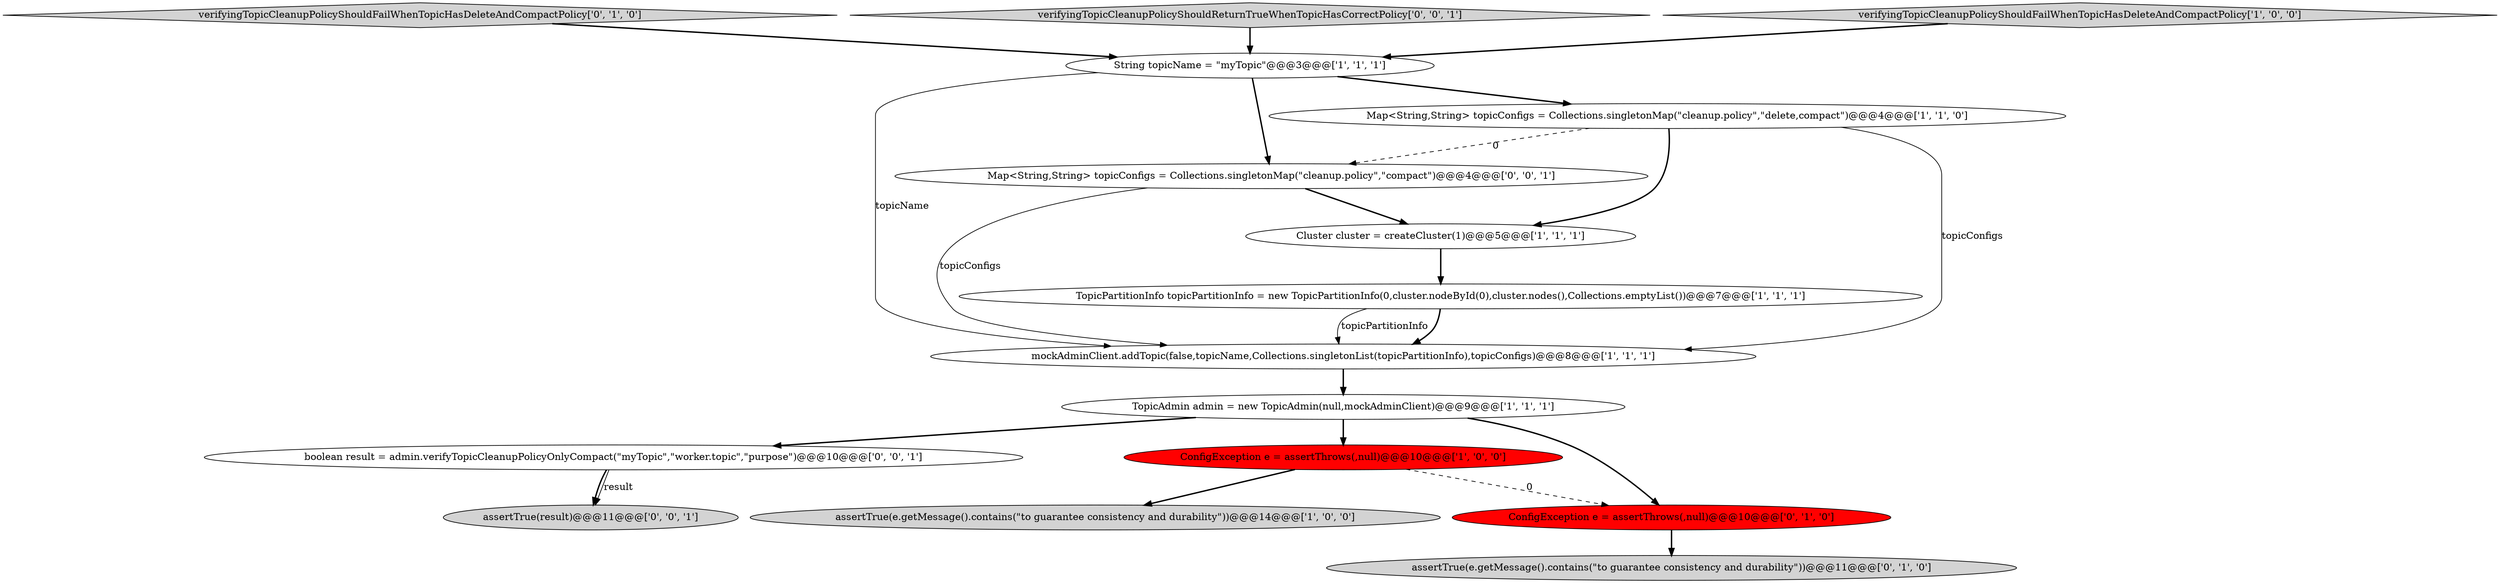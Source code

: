 digraph {
5 [style = filled, label = "ConfigException e = assertThrows(,null)@@@10@@@['1', '0', '0']", fillcolor = red, shape = ellipse image = "AAA1AAABBB1BBB"];
15 [style = filled, label = "Map<String,String> topicConfigs = Collections.singletonMap(\"cleanup.policy\",\"compact\")@@@4@@@['0', '0', '1']", fillcolor = white, shape = ellipse image = "AAA0AAABBB3BBB"];
4 [style = filled, label = "TopicAdmin admin = new TopicAdmin(null,mockAdminClient)@@@9@@@['1', '1', '1']", fillcolor = white, shape = ellipse image = "AAA0AAABBB1BBB"];
14 [style = filled, label = "assertTrue(result)@@@11@@@['0', '0', '1']", fillcolor = lightgray, shape = ellipse image = "AAA0AAABBB3BBB"];
0 [style = filled, label = "TopicPartitionInfo topicPartitionInfo = new TopicPartitionInfo(0,cluster.nodeById(0),cluster.nodes(),Collections.emptyList())@@@7@@@['1', '1', '1']", fillcolor = white, shape = ellipse image = "AAA0AAABBB1BBB"];
10 [style = filled, label = "assertTrue(e.getMessage().contains(\"to guarantee consistency and durability\"))@@@11@@@['0', '1', '0']", fillcolor = lightgray, shape = ellipse image = "AAA0AAABBB2BBB"];
3 [style = filled, label = "Cluster cluster = createCluster(1)@@@5@@@['1', '1', '1']", fillcolor = white, shape = ellipse image = "AAA0AAABBB1BBB"];
1 [style = filled, label = "mockAdminClient.addTopic(false,topicName,Collections.singletonList(topicPartitionInfo),topicConfigs)@@@8@@@['1', '1', '1']", fillcolor = white, shape = ellipse image = "AAA0AAABBB1BBB"];
6 [style = filled, label = "Map<String,String> topicConfigs = Collections.singletonMap(\"cleanup.policy\",\"delete,compact\")@@@4@@@['1', '1', '0']", fillcolor = white, shape = ellipse image = "AAA0AAABBB1BBB"];
12 [style = filled, label = "boolean result = admin.verifyTopicCleanupPolicyOnlyCompact(\"myTopic\",\"worker.topic\",\"purpose\")@@@10@@@['0', '0', '1']", fillcolor = white, shape = ellipse image = "AAA0AAABBB3BBB"];
11 [style = filled, label = "ConfigException e = assertThrows(,null)@@@10@@@['0', '1', '0']", fillcolor = red, shape = ellipse image = "AAA1AAABBB2BBB"];
7 [style = filled, label = "assertTrue(e.getMessage().contains(\"to guarantee consistency and durability\"))@@@14@@@['1', '0', '0']", fillcolor = lightgray, shape = ellipse image = "AAA0AAABBB1BBB"];
9 [style = filled, label = "verifyingTopicCleanupPolicyShouldFailWhenTopicHasDeleteAndCompactPolicy['0', '1', '0']", fillcolor = lightgray, shape = diamond image = "AAA0AAABBB2BBB"];
13 [style = filled, label = "verifyingTopicCleanupPolicyShouldReturnTrueWhenTopicHasCorrectPolicy['0', '0', '1']", fillcolor = lightgray, shape = diamond image = "AAA0AAABBB3BBB"];
8 [style = filled, label = "verifyingTopicCleanupPolicyShouldFailWhenTopicHasDeleteAndCompactPolicy['1', '0', '0']", fillcolor = lightgray, shape = diamond image = "AAA0AAABBB1BBB"];
2 [style = filled, label = "String topicName = \"myTopic\"@@@3@@@['1', '1', '1']", fillcolor = white, shape = ellipse image = "AAA0AAABBB1BBB"];
6->3 [style = bold, label=""];
1->4 [style = bold, label=""];
9->2 [style = bold, label=""];
15->1 [style = solid, label="topicConfigs"];
2->6 [style = bold, label=""];
6->1 [style = solid, label="topicConfigs"];
15->3 [style = bold, label=""];
3->0 [style = bold, label=""];
8->2 [style = bold, label=""];
12->14 [style = solid, label="result"];
5->11 [style = dashed, label="0"];
6->15 [style = dashed, label="0"];
11->10 [style = bold, label=""];
0->1 [style = bold, label=""];
2->15 [style = bold, label=""];
12->14 [style = bold, label=""];
13->2 [style = bold, label=""];
4->12 [style = bold, label=""];
5->7 [style = bold, label=""];
2->1 [style = solid, label="topicName"];
4->11 [style = bold, label=""];
4->5 [style = bold, label=""];
0->1 [style = solid, label="topicPartitionInfo"];
}
